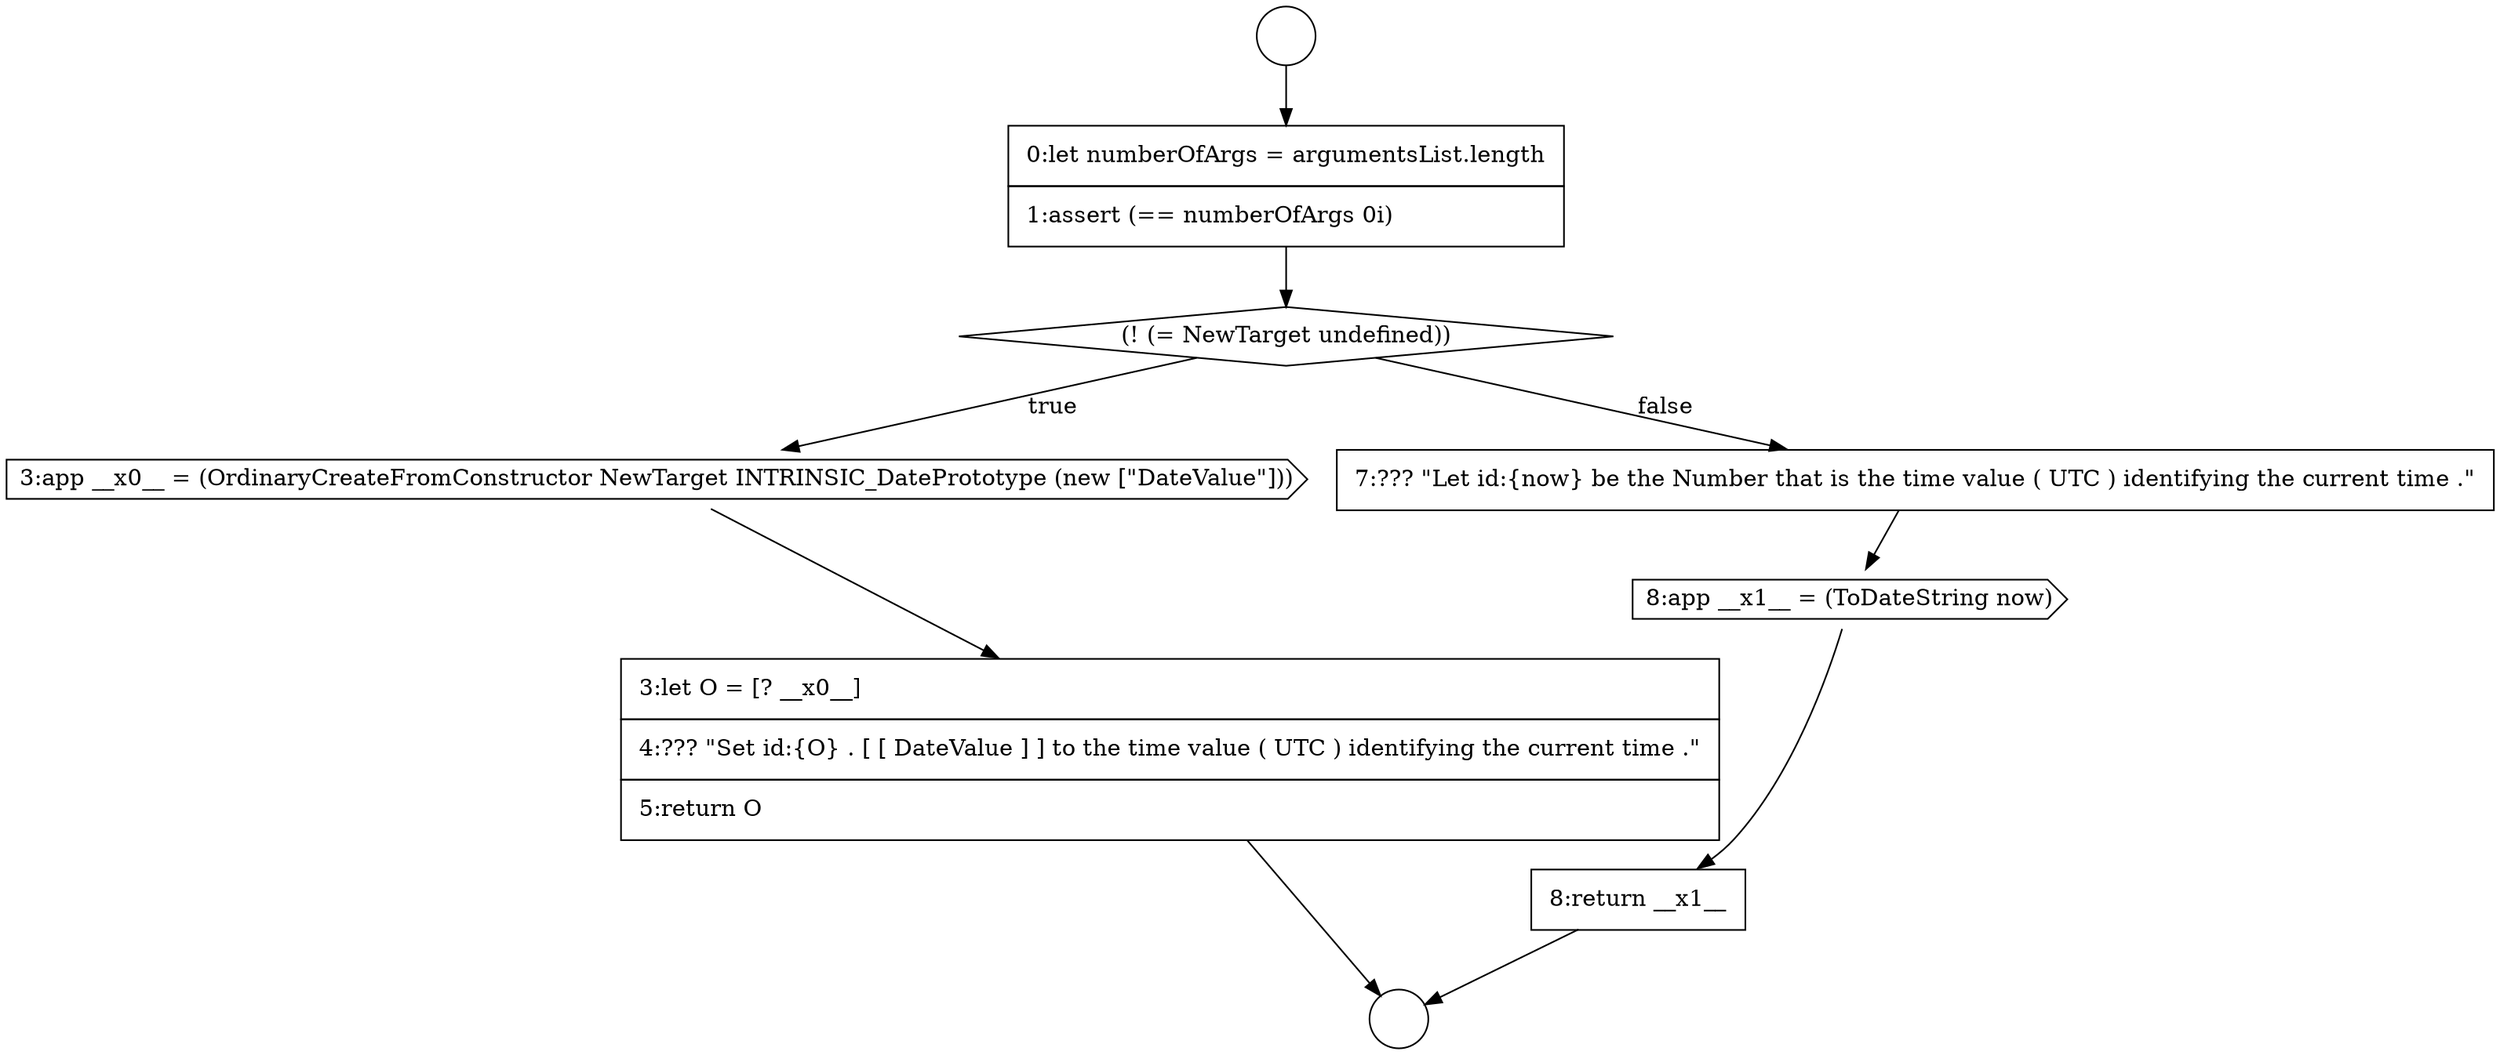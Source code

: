 digraph {
  node11549 [shape=none, margin=0, label=<<font color="black">
    <table border="0" cellborder="1" cellspacing="0" cellpadding="10">
      <tr><td align="left">8:return __x1__</td></tr>
    </table>
  </font>> color="black" fillcolor="white" style=filled]
  node11542 [shape=circle label=" " color="black" fillcolor="white" style=filled]
  node11545 [shape=cds, label=<<font color="black">3:app __x0__ = (OrdinaryCreateFromConstructor NewTarget INTRINSIC_DatePrototype (new [&quot;DateValue&quot;]))</font>> color="black" fillcolor="white" style=filled]
  node11547 [shape=none, margin=0, label=<<font color="black">
    <table border="0" cellborder="1" cellspacing="0" cellpadding="10">
      <tr><td align="left">7:??? &quot;Let id:{now} be the Number that is the time value ( UTC ) identifying the current time .&quot;</td></tr>
    </table>
  </font>> color="black" fillcolor="white" style=filled]
  node11543 [shape=none, margin=0, label=<<font color="black">
    <table border="0" cellborder="1" cellspacing="0" cellpadding="10">
      <tr><td align="left">0:let numberOfArgs = argumentsList.length</td></tr>
      <tr><td align="left">1:assert (== numberOfArgs 0i)</td></tr>
    </table>
  </font>> color="black" fillcolor="white" style=filled]
  node11541 [shape=circle label=" " color="black" fillcolor="white" style=filled]
  node11548 [shape=cds, label=<<font color="black">8:app __x1__ = (ToDateString now)</font>> color="black" fillcolor="white" style=filled]
  node11546 [shape=none, margin=0, label=<<font color="black">
    <table border="0" cellborder="1" cellspacing="0" cellpadding="10">
      <tr><td align="left">3:let O = [? __x0__]</td></tr>
      <tr><td align="left">4:??? &quot;Set id:{O} . [ [ DateValue ] ] to the time value ( UTC ) identifying the current time .&quot;</td></tr>
      <tr><td align="left">5:return O</td></tr>
    </table>
  </font>> color="black" fillcolor="white" style=filled]
  node11544 [shape=diamond, label=<<font color="black">(! (= NewTarget undefined))</font>> color="black" fillcolor="white" style=filled]
  node11546 -> node11542 [ color="black"]
  node11545 -> node11546 [ color="black"]
  node11548 -> node11549 [ color="black"]
  node11549 -> node11542 [ color="black"]
  node11543 -> node11544 [ color="black"]
  node11547 -> node11548 [ color="black"]
  node11544 -> node11545 [label=<<font color="black">true</font>> color="black"]
  node11544 -> node11547 [label=<<font color="black">false</font>> color="black"]
  node11541 -> node11543 [ color="black"]
}
